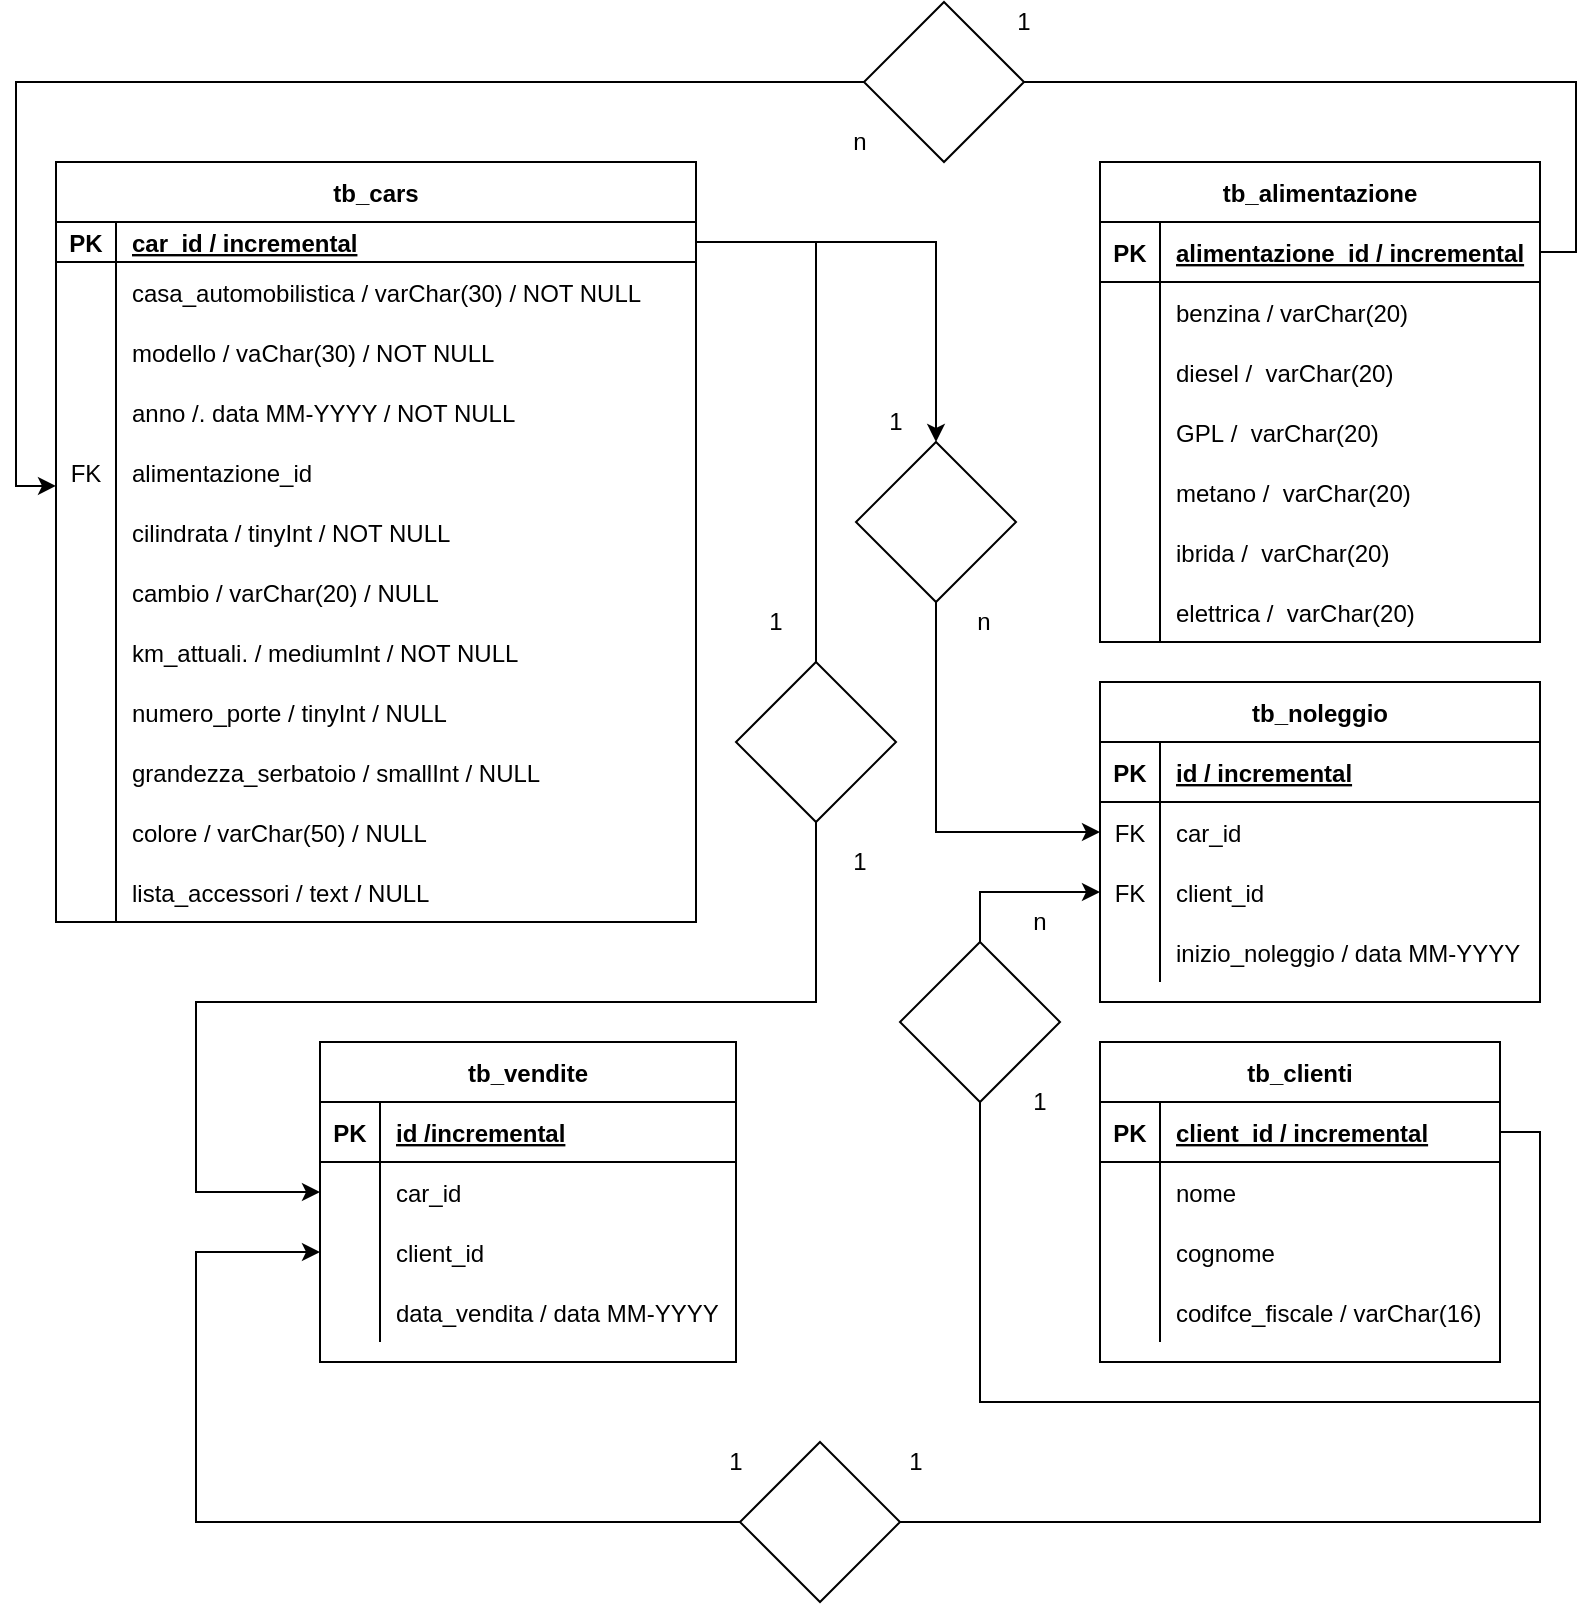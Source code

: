 <mxfile version="14.6.9" type="device"><diagram id="i_upld58C1fn80eftjl0" name="Page-1"><mxGraphModel dx="1186" dy="739" grid="1" gridSize="10" guides="1" tooltips="1" connect="1" arrows="1" fold="1" page="1" pageScale="1" pageWidth="827" pageHeight="1169" math="0" shadow="0"><root><mxCell id="0"/><mxCell id="1" parent="0"/><mxCell id="Pu4DMzSTtp5WKMWbvyy6-1" value="tb_cars" style="shape=table;startSize=30;container=1;collapsible=1;childLayout=tableLayout;fixedRows=1;rowLines=0;fontStyle=1;align=center;resizeLast=1;" parent="1" vertex="1"><mxGeometry x="40" y="160" width="320" height="380" as="geometry"/></mxCell><mxCell id="Pu4DMzSTtp5WKMWbvyy6-2" value="" style="shape=partialRectangle;collapsible=0;dropTarget=0;pointerEvents=0;fillColor=none;top=0;left=0;bottom=1;right=0;points=[[0,0.5],[1,0.5]];portConstraint=eastwest;" parent="Pu4DMzSTtp5WKMWbvyy6-1" vertex="1"><mxGeometry y="30" width="320" height="20" as="geometry"/></mxCell><mxCell id="Pu4DMzSTtp5WKMWbvyy6-3" value="PK" style="shape=partialRectangle;connectable=0;fillColor=none;top=0;left=0;bottom=0;right=0;fontStyle=1;overflow=hidden;" parent="Pu4DMzSTtp5WKMWbvyy6-2" vertex="1"><mxGeometry width="30" height="20" as="geometry"/></mxCell><mxCell id="Pu4DMzSTtp5WKMWbvyy6-4" value="car_id / incremental" style="shape=partialRectangle;connectable=0;fillColor=none;top=0;left=0;bottom=0;right=0;align=left;spacingLeft=6;fontStyle=5;overflow=hidden;" parent="Pu4DMzSTtp5WKMWbvyy6-2" vertex="1"><mxGeometry x="30" width="290" height="20" as="geometry"/></mxCell><mxCell id="Pu4DMzSTtp5WKMWbvyy6-5" value="" style="shape=partialRectangle;collapsible=0;dropTarget=0;pointerEvents=0;fillColor=none;top=0;left=0;bottom=0;right=0;points=[[0,0.5],[1,0.5]];portConstraint=eastwest;" parent="Pu4DMzSTtp5WKMWbvyy6-1" vertex="1"><mxGeometry y="50" width="320" height="30" as="geometry"/></mxCell><mxCell id="Pu4DMzSTtp5WKMWbvyy6-6" value="" style="shape=partialRectangle;connectable=0;fillColor=none;top=0;left=0;bottom=0;right=0;editable=1;overflow=hidden;" parent="Pu4DMzSTtp5WKMWbvyy6-5" vertex="1"><mxGeometry width="30" height="30" as="geometry"/></mxCell><mxCell id="Pu4DMzSTtp5WKMWbvyy6-7" value="casa_automobilistica / varChar(30) / NOT NULL" style="shape=partialRectangle;connectable=0;fillColor=none;top=0;left=0;bottom=0;right=0;align=left;spacingLeft=6;overflow=hidden;" parent="Pu4DMzSTtp5WKMWbvyy6-5" vertex="1"><mxGeometry x="30" width="290" height="30" as="geometry"/></mxCell><mxCell id="Pu4DMzSTtp5WKMWbvyy6-8" value="" style="shape=partialRectangle;collapsible=0;dropTarget=0;pointerEvents=0;fillColor=none;top=0;left=0;bottom=0;right=0;points=[[0,0.5],[1,0.5]];portConstraint=eastwest;" parent="Pu4DMzSTtp5WKMWbvyy6-1" vertex="1"><mxGeometry y="80" width="320" height="30" as="geometry"/></mxCell><mxCell id="Pu4DMzSTtp5WKMWbvyy6-9" value="" style="shape=partialRectangle;connectable=0;fillColor=none;top=0;left=0;bottom=0;right=0;editable=1;overflow=hidden;" parent="Pu4DMzSTtp5WKMWbvyy6-8" vertex="1"><mxGeometry width="30" height="30" as="geometry"/></mxCell><mxCell id="Pu4DMzSTtp5WKMWbvyy6-10" value="modello / vaChar(30) / NOT NULL" style="shape=partialRectangle;connectable=0;fillColor=none;top=0;left=0;bottom=0;right=0;align=left;spacingLeft=6;overflow=hidden;" parent="Pu4DMzSTtp5WKMWbvyy6-8" vertex="1"><mxGeometry x="30" width="290" height="30" as="geometry"/></mxCell><mxCell id="Pu4DMzSTtp5WKMWbvyy6-11" value="" style="shape=partialRectangle;collapsible=0;dropTarget=0;pointerEvents=0;fillColor=none;top=0;left=0;bottom=0;right=0;points=[[0,0.5],[1,0.5]];portConstraint=eastwest;" parent="Pu4DMzSTtp5WKMWbvyy6-1" vertex="1"><mxGeometry y="110" width="320" height="30" as="geometry"/></mxCell><mxCell id="Pu4DMzSTtp5WKMWbvyy6-12" value="" style="shape=partialRectangle;connectable=0;fillColor=none;top=0;left=0;bottom=0;right=0;editable=1;overflow=hidden;" parent="Pu4DMzSTtp5WKMWbvyy6-11" vertex="1"><mxGeometry width="30" height="30" as="geometry"/></mxCell><mxCell id="Pu4DMzSTtp5WKMWbvyy6-13" value="anno /. data MM-YYYY / NOT NULL" style="shape=partialRectangle;connectable=0;fillColor=none;top=0;left=0;bottom=0;right=0;align=left;spacingLeft=6;overflow=hidden;" parent="Pu4DMzSTtp5WKMWbvyy6-11" vertex="1"><mxGeometry x="30" width="290" height="30" as="geometry"/></mxCell><mxCell id="Pu4DMzSTtp5WKMWbvyy6-28" value="" style="shape=partialRectangle;collapsible=0;dropTarget=0;pointerEvents=0;fillColor=none;top=0;left=0;bottom=0;right=0;points=[[0,0.5],[1,0.5]];portConstraint=eastwest;" parent="Pu4DMzSTtp5WKMWbvyy6-1" vertex="1"><mxGeometry y="140" width="320" height="30" as="geometry"/></mxCell><mxCell id="Pu4DMzSTtp5WKMWbvyy6-29" value="FK" style="shape=partialRectangle;connectable=0;fillColor=none;top=0;left=0;bottom=0;right=0;editable=1;overflow=hidden;" parent="Pu4DMzSTtp5WKMWbvyy6-28" vertex="1"><mxGeometry width="30" height="30" as="geometry"/></mxCell><mxCell id="Pu4DMzSTtp5WKMWbvyy6-30" value="alimentazione_id" style="shape=partialRectangle;connectable=0;fillColor=none;top=0;left=0;bottom=0;right=0;align=left;spacingLeft=6;overflow=hidden;" parent="Pu4DMzSTtp5WKMWbvyy6-28" vertex="1"><mxGeometry x="30" width="290" height="30" as="geometry"/></mxCell><mxCell id="Pu4DMzSTtp5WKMWbvyy6-31" value="" style="shape=partialRectangle;collapsible=0;dropTarget=0;pointerEvents=0;fillColor=none;top=0;left=0;bottom=0;right=0;points=[[0,0.5],[1,0.5]];portConstraint=eastwest;" parent="Pu4DMzSTtp5WKMWbvyy6-1" vertex="1"><mxGeometry y="170" width="320" height="30" as="geometry"/></mxCell><mxCell id="Pu4DMzSTtp5WKMWbvyy6-32" value="" style="shape=partialRectangle;connectable=0;fillColor=none;top=0;left=0;bottom=0;right=0;editable=1;overflow=hidden;" parent="Pu4DMzSTtp5WKMWbvyy6-31" vertex="1"><mxGeometry width="30" height="30" as="geometry"/></mxCell><mxCell id="Pu4DMzSTtp5WKMWbvyy6-33" value="cilindrata / tinyInt / NOT NULL" style="shape=partialRectangle;connectable=0;fillColor=none;top=0;left=0;bottom=0;right=0;align=left;spacingLeft=6;overflow=hidden;" parent="Pu4DMzSTtp5WKMWbvyy6-31" vertex="1"><mxGeometry x="30" width="290" height="30" as="geometry"/></mxCell><mxCell id="Pu4DMzSTtp5WKMWbvyy6-34" value="" style="shape=partialRectangle;collapsible=0;dropTarget=0;pointerEvents=0;fillColor=none;top=0;left=0;bottom=0;right=0;points=[[0,0.5],[1,0.5]];portConstraint=eastwest;" parent="Pu4DMzSTtp5WKMWbvyy6-1" vertex="1"><mxGeometry y="200" width="320" height="30" as="geometry"/></mxCell><mxCell id="Pu4DMzSTtp5WKMWbvyy6-35" value="" style="shape=partialRectangle;connectable=0;fillColor=none;top=0;left=0;bottom=0;right=0;editable=1;overflow=hidden;" parent="Pu4DMzSTtp5WKMWbvyy6-34" vertex="1"><mxGeometry width="30" height="30" as="geometry"/></mxCell><mxCell id="Pu4DMzSTtp5WKMWbvyy6-36" value="cambio / varChar(20) / NULL" style="shape=partialRectangle;connectable=0;fillColor=none;top=0;left=0;bottom=0;right=0;align=left;spacingLeft=6;overflow=hidden;" parent="Pu4DMzSTtp5WKMWbvyy6-34" vertex="1"><mxGeometry x="30" width="290" height="30" as="geometry"/></mxCell><mxCell id="Pu4DMzSTtp5WKMWbvyy6-37" value="" style="shape=partialRectangle;collapsible=0;dropTarget=0;pointerEvents=0;fillColor=none;top=0;left=0;bottom=0;right=0;points=[[0,0.5],[1,0.5]];portConstraint=eastwest;" parent="Pu4DMzSTtp5WKMWbvyy6-1" vertex="1"><mxGeometry y="230" width="320" height="30" as="geometry"/></mxCell><mxCell id="Pu4DMzSTtp5WKMWbvyy6-38" value="" style="shape=partialRectangle;connectable=0;fillColor=none;top=0;left=0;bottom=0;right=0;editable=1;overflow=hidden;" parent="Pu4DMzSTtp5WKMWbvyy6-37" vertex="1"><mxGeometry width="30" height="30" as="geometry"/></mxCell><mxCell id="Pu4DMzSTtp5WKMWbvyy6-39" value="km_attuali. / mediumInt / NOT NULL" style="shape=partialRectangle;connectable=0;fillColor=none;top=0;left=0;bottom=0;right=0;align=left;spacingLeft=6;overflow=hidden;" parent="Pu4DMzSTtp5WKMWbvyy6-37" vertex="1"><mxGeometry x="30" width="290" height="30" as="geometry"/></mxCell><mxCell id="Pu4DMzSTtp5WKMWbvyy6-40" value="" style="shape=partialRectangle;collapsible=0;dropTarget=0;pointerEvents=0;fillColor=none;top=0;left=0;bottom=0;right=0;points=[[0,0.5],[1,0.5]];portConstraint=eastwest;" parent="Pu4DMzSTtp5WKMWbvyy6-1" vertex="1"><mxGeometry y="260" width="320" height="30" as="geometry"/></mxCell><mxCell id="Pu4DMzSTtp5WKMWbvyy6-41" value="" style="shape=partialRectangle;connectable=0;fillColor=none;top=0;left=0;bottom=0;right=0;editable=1;overflow=hidden;" parent="Pu4DMzSTtp5WKMWbvyy6-40" vertex="1"><mxGeometry width="30" height="30" as="geometry"/></mxCell><mxCell id="Pu4DMzSTtp5WKMWbvyy6-42" value="numero_porte / tinyInt / NULL" style="shape=partialRectangle;connectable=0;fillColor=none;top=0;left=0;bottom=0;right=0;align=left;spacingLeft=6;overflow=hidden;" parent="Pu4DMzSTtp5WKMWbvyy6-40" vertex="1"><mxGeometry x="30" width="290" height="30" as="geometry"/></mxCell><mxCell id="Pu4DMzSTtp5WKMWbvyy6-43" value="" style="shape=partialRectangle;collapsible=0;dropTarget=0;pointerEvents=0;fillColor=none;top=0;left=0;bottom=0;right=0;points=[[0,0.5],[1,0.5]];portConstraint=eastwest;" parent="Pu4DMzSTtp5WKMWbvyy6-1" vertex="1"><mxGeometry y="290" width="320" height="30" as="geometry"/></mxCell><mxCell id="Pu4DMzSTtp5WKMWbvyy6-44" value="" style="shape=partialRectangle;connectable=0;fillColor=none;top=0;left=0;bottom=0;right=0;editable=1;overflow=hidden;" parent="Pu4DMzSTtp5WKMWbvyy6-43" vertex="1"><mxGeometry width="30" height="30" as="geometry"/></mxCell><mxCell id="Pu4DMzSTtp5WKMWbvyy6-45" value="grandezza_serbatoio / smallInt / NULL" style="shape=partialRectangle;connectable=0;fillColor=none;top=0;left=0;bottom=0;right=0;align=left;spacingLeft=6;overflow=hidden;" parent="Pu4DMzSTtp5WKMWbvyy6-43" vertex="1"><mxGeometry x="30" width="290" height="30" as="geometry"/></mxCell><mxCell id="Pu4DMzSTtp5WKMWbvyy6-46" value="" style="shape=partialRectangle;collapsible=0;dropTarget=0;pointerEvents=0;fillColor=none;top=0;left=0;bottom=0;right=0;points=[[0,0.5],[1,0.5]];portConstraint=eastwest;" parent="Pu4DMzSTtp5WKMWbvyy6-1" vertex="1"><mxGeometry y="320" width="320" height="30" as="geometry"/></mxCell><mxCell id="Pu4DMzSTtp5WKMWbvyy6-47" value="" style="shape=partialRectangle;connectable=0;fillColor=none;top=0;left=0;bottom=0;right=0;editable=1;overflow=hidden;" parent="Pu4DMzSTtp5WKMWbvyy6-46" vertex="1"><mxGeometry width="30" height="30" as="geometry"/></mxCell><mxCell id="Pu4DMzSTtp5WKMWbvyy6-48" value="colore / varChar(50) / NULL" style="shape=partialRectangle;connectable=0;fillColor=none;top=0;left=0;bottom=0;right=0;align=left;spacingLeft=6;overflow=hidden;" parent="Pu4DMzSTtp5WKMWbvyy6-46" vertex="1"><mxGeometry x="30" width="290" height="30" as="geometry"/></mxCell><mxCell id="Pu4DMzSTtp5WKMWbvyy6-49" value="" style="shape=partialRectangle;collapsible=0;dropTarget=0;pointerEvents=0;fillColor=none;top=0;left=0;bottom=0;right=0;points=[[0,0.5],[1,0.5]];portConstraint=eastwest;" parent="Pu4DMzSTtp5WKMWbvyy6-1" vertex="1"><mxGeometry y="350" width="320" height="30" as="geometry"/></mxCell><mxCell id="Pu4DMzSTtp5WKMWbvyy6-50" value="" style="shape=partialRectangle;connectable=0;fillColor=none;top=0;left=0;bottom=0;right=0;editable=1;overflow=hidden;" parent="Pu4DMzSTtp5WKMWbvyy6-49" vertex="1"><mxGeometry width="30" height="30" as="geometry"/></mxCell><mxCell id="Pu4DMzSTtp5WKMWbvyy6-51" value="lista_accessori / text / NULL" style="shape=partialRectangle;connectable=0;fillColor=none;top=0;left=0;bottom=0;right=0;align=left;spacingLeft=6;overflow=hidden;" parent="Pu4DMzSTtp5WKMWbvyy6-49" vertex="1"><mxGeometry x="30" width="290" height="30" as="geometry"/></mxCell><mxCell id="Pu4DMzSTtp5WKMWbvyy6-88" value="tb_alimentazione" style="shape=table;startSize=30;container=1;collapsible=1;childLayout=tableLayout;fixedRows=1;rowLines=0;fontStyle=1;align=center;resizeLast=1;" parent="1" vertex="1"><mxGeometry x="562" y="160" width="220" height="240" as="geometry"/></mxCell><mxCell id="Pu4DMzSTtp5WKMWbvyy6-89" value="" style="shape=partialRectangle;collapsible=0;dropTarget=0;pointerEvents=0;fillColor=none;top=0;left=0;bottom=1;right=0;points=[[0,0.5],[1,0.5]];portConstraint=eastwest;" parent="Pu4DMzSTtp5WKMWbvyy6-88" vertex="1"><mxGeometry y="30" width="220" height="30" as="geometry"/></mxCell><mxCell id="Pu4DMzSTtp5WKMWbvyy6-90" value="PK" style="shape=partialRectangle;connectable=0;fillColor=none;top=0;left=0;bottom=0;right=0;fontStyle=1;overflow=hidden;" parent="Pu4DMzSTtp5WKMWbvyy6-89" vertex="1"><mxGeometry width="30" height="30" as="geometry"/></mxCell><mxCell id="Pu4DMzSTtp5WKMWbvyy6-91" value="alimentazione_id / incremental" style="shape=partialRectangle;connectable=0;fillColor=none;top=0;left=0;bottom=0;right=0;align=left;spacingLeft=6;fontStyle=5;overflow=hidden;" parent="Pu4DMzSTtp5WKMWbvyy6-89" vertex="1"><mxGeometry x="30" width="190" height="30" as="geometry"/></mxCell><mxCell id="Pu4DMzSTtp5WKMWbvyy6-92" value="" style="shape=partialRectangle;collapsible=0;dropTarget=0;pointerEvents=0;fillColor=none;top=0;left=0;bottom=0;right=0;points=[[0,0.5],[1,0.5]];portConstraint=eastwest;" parent="Pu4DMzSTtp5WKMWbvyy6-88" vertex="1"><mxGeometry y="60" width="220" height="30" as="geometry"/></mxCell><mxCell id="Pu4DMzSTtp5WKMWbvyy6-93" value="" style="shape=partialRectangle;connectable=0;fillColor=none;top=0;left=0;bottom=0;right=0;editable=1;overflow=hidden;" parent="Pu4DMzSTtp5WKMWbvyy6-92" vertex="1"><mxGeometry width="30" height="30" as="geometry"/></mxCell><mxCell id="Pu4DMzSTtp5WKMWbvyy6-94" value="benzina / varChar(20)" style="shape=partialRectangle;connectable=0;fillColor=none;top=0;left=0;bottom=0;right=0;align=left;spacingLeft=6;overflow=hidden;" parent="Pu4DMzSTtp5WKMWbvyy6-92" vertex="1"><mxGeometry x="30" width="190" height="30" as="geometry"/></mxCell><mxCell id="Pu4DMzSTtp5WKMWbvyy6-95" value="" style="shape=partialRectangle;collapsible=0;dropTarget=0;pointerEvents=0;fillColor=none;top=0;left=0;bottom=0;right=0;points=[[0,0.5],[1,0.5]];portConstraint=eastwest;" parent="Pu4DMzSTtp5WKMWbvyy6-88" vertex="1"><mxGeometry y="90" width="220" height="30" as="geometry"/></mxCell><mxCell id="Pu4DMzSTtp5WKMWbvyy6-96" value="" style="shape=partialRectangle;connectable=0;fillColor=none;top=0;left=0;bottom=0;right=0;editable=1;overflow=hidden;" parent="Pu4DMzSTtp5WKMWbvyy6-95" vertex="1"><mxGeometry width="30" height="30" as="geometry"/></mxCell><mxCell id="Pu4DMzSTtp5WKMWbvyy6-97" value="diesel /  varChar(20)" style="shape=partialRectangle;connectable=0;fillColor=none;top=0;left=0;bottom=0;right=0;align=left;spacingLeft=6;overflow=hidden;" parent="Pu4DMzSTtp5WKMWbvyy6-95" vertex="1"><mxGeometry x="30" width="190" height="30" as="geometry"/></mxCell><mxCell id="Pu4DMzSTtp5WKMWbvyy6-98" value="" style="shape=partialRectangle;collapsible=0;dropTarget=0;pointerEvents=0;fillColor=none;top=0;left=0;bottom=0;right=0;points=[[0,0.5],[1,0.5]];portConstraint=eastwest;" parent="Pu4DMzSTtp5WKMWbvyy6-88" vertex="1"><mxGeometry y="120" width="220" height="30" as="geometry"/></mxCell><mxCell id="Pu4DMzSTtp5WKMWbvyy6-99" value="" style="shape=partialRectangle;connectable=0;fillColor=none;top=0;left=0;bottom=0;right=0;editable=1;overflow=hidden;" parent="Pu4DMzSTtp5WKMWbvyy6-98" vertex="1"><mxGeometry width="30" height="30" as="geometry"/></mxCell><mxCell id="Pu4DMzSTtp5WKMWbvyy6-100" value="GPL /  varChar(20)" style="shape=partialRectangle;connectable=0;fillColor=none;top=0;left=0;bottom=0;right=0;align=left;spacingLeft=6;overflow=hidden;" parent="Pu4DMzSTtp5WKMWbvyy6-98" vertex="1"><mxGeometry x="30" width="190" height="30" as="geometry"/></mxCell><mxCell id="Pu4DMzSTtp5WKMWbvyy6-102" value="" style="shape=partialRectangle;collapsible=0;dropTarget=0;pointerEvents=0;fillColor=none;top=0;left=0;bottom=0;right=0;points=[[0,0.5],[1,0.5]];portConstraint=eastwest;" parent="Pu4DMzSTtp5WKMWbvyy6-88" vertex="1"><mxGeometry y="150" width="220" height="30" as="geometry"/></mxCell><mxCell id="Pu4DMzSTtp5WKMWbvyy6-103" value="" style="shape=partialRectangle;connectable=0;fillColor=none;top=0;left=0;bottom=0;right=0;editable=1;overflow=hidden;" parent="Pu4DMzSTtp5WKMWbvyy6-102" vertex="1"><mxGeometry width="30" height="30" as="geometry"/></mxCell><mxCell id="Pu4DMzSTtp5WKMWbvyy6-104" value="metano /  varChar(20)" style="shape=partialRectangle;connectable=0;fillColor=none;top=0;left=0;bottom=0;right=0;align=left;spacingLeft=6;overflow=hidden;" parent="Pu4DMzSTtp5WKMWbvyy6-102" vertex="1"><mxGeometry x="30" width="190" height="30" as="geometry"/></mxCell><mxCell id="Pu4DMzSTtp5WKMWbvyy6-105" value="" style="shape=partialRectangle;collapsible=0;dropTarget=0;pointerEvents=0;fillColor=none;top=0;left=0;bottom=0;right=0;points=[[0,0.5],[1,0.5]];portConstraint=eastwest;" parent="Pu4DMzSTtp5WKMWbvyy6-88" vertex="1"><mxGeometry y="180" width="220" height="30" as="geometry"/></mxCell><mxCell id="Pu4DMzSTtp5WKMWbvyy6-106" value="" style="shape=partialRectangle;connectable=0;fillColor=none;top=0;left=0;bottom=0;right=0;editable=1;overflow=hidden;" parent="Pu4DMzSTtp5WKMWbvyy6-105" vertex="1"><mxGeometry width="30" height="30" as="geometry"/></mxCell><mxCell id="Pu4DMzSTtp5WKMWbvyy6-107" value="ibrida /  varChar(20)" style="shape=partialRectangle;connectable=0;fillColor=none;top=0;left=0;bottom=0;right=0;align=left;spacingLeft=6;overflow=hidden;" parent="Pu4DMzSTtp5WKMWbvyy6-105" vertex="1"><mxGeometry x="30" width="190" height="30" as="geometry"/></mxCell><mxCell id="Pu4DMzSTtp5WKMWbvyy6-108" value="" style="shape=partialRectangle;collapsible=0;dropTarget=0;pointerEvents=0;fillColor=none;top=0;left=0;bottom=0;right=0;points=[[0,0.5],[1,0.5]];portConstraint=eastwest;" parent="Pu4DMzSTtp5WKMWbvyy6-88" vertex="1"><mxGeometry y="210" width="220" height="30" as="geometry"/></mxCell><mxCell id="Pu4DMzSTtp5WKMWbvyy6-109" value="" style="shape=partialRectangle;connectable=0;fillColor=none;top=0;left=0;bottom=0;right=0;editable=1;overflow=hidden;" parent="Pu4DMzSTtp5WKMWbvyy6-108" vertex="1"><mxGeometry width="30" height="30" as="geometry"/></mxCell><mxCell id="Pu4DMzSTtp5WKMWbvyy6-110" value="elettrica /  varChar(20)" style="shape=partialRectangle;connectable=0;fillColor=none;top=0;left=0;bottom=0;right=0;align=left;spacingLeft=6;overflow=hidden;" parent="Pu4DMzSTtp5WKMWbvyy6-108" vertex="1"><mxGeometry x="30" width="190" height="30" as="geometry"/></mxCell><mxCell id="Pu4DMzSTtp5WKMWbvyy6-113" value="1" style="text;html=1;strokeColor=none;fillColor=none;align=center;verticalAlign=middle;whiteSpace=wrap;rounded=0;" parent="1" vertex="1"><mxGeometry x="504" y="80" width="40" height="20" as="geometry"/></mxCell><mxCell id="Pu4DMzSTtp5WKMWbvyy6-114" value="n" style="text;html=1;strokeColor=none;fillColor=none;align=center;verticalAlign=middle;whiteSpace=wrap;rounded=0;" parent="1" vertex="1"><mxGeometry x="422" y="140" width="40" height="20" as="geometry"/></mxCell><mxCell id="Pu4DMzSTtp5WKMWbvyy6-129" value="tb_clienti" style="shape=table;startSize=30;container=1;collapsible=1;childLayout=tableLayout;fixedRows=1;rowLines=0;fontStyle=1;align=center;resizeLast=1;" parent="1" vertex="1"><mxGeometry x="562" y="600" width="200" height="160" as="geometry"/></mxCell><mxCell id="Pu4DMzSTtp5WKMWbvyy6-130" value="" style="shape=partialRectangle;collapsible=0;dropTarget=0;pointerEvents=0;fillColor=none;top=0;left=0;bottom=1;right=0;points=[[0,0.5],[1,0.5]];portConstraint=eastwest;" parent="Pu4DMzSTtp5WKMWbvyy6-129" vertex="1"><mxGeometry y="30" width="200" height="30" as="geometry"/></mxCell><mxCell id="Pu4DMzSTtp5WKMWbvyy6-131" value="PK" style="shape=partialRectangle;connectable=0;fillColor=none;top=0;left=0;bottom=0;right=0;fontStyle=1;overflow=hidden;" parent="Pu4DMzSTtp5WKMWbvyy6-130" vertex="1"><mxGeometry width="30" height="30" as="geometry"/></mxCell><mxCell id="Pu4DMzSTtp5WKMWbvyy6-132" value="client_id / incremental" style="shape=partialRectangle;connectable=0;fillColor=none;top=0;left=0;bottom=0;right=0;align=left;spacingLeft=6;fontStyle=5;overflow=hidden;" parent="Pu4DMzSTtp5WKMWbvyy6-130" vertex="1"><mxGeometry x="30" width="170" height="30" as="geometry"/></mxCell><mxCell id="Pu4DMzSTtp5WKMWbvyy6-133" value="" style="shape=partialRectangle;collapsible=0;dropTarget=0;pointerEvents=0;fillColor=none;top=0;left=0;bottom=0;right=0;points=[[0,0.5],[1,0.5]];portConstraint=eastwest;" parent="Pu4DMzSTtp5WKMWbvyy6-129" vertex="1"><mxGeometry y="60" width="200" height="30" as="geometry"/></mxCell><mxCell id="Pu4DMzSTtp5WKMWbvyy6-134" value="" style="shape=partialRectangle;connectable=0;fillColor=none;top=0;left=0;bottom=0;right=0;editable=1;overflow=hidden;" parent="Pu4DMzSTtp5WKMWbvyy6-133" vertex="1"><mxGeometry width="30" height="30" as="geometry"/></mxCell><mxCell id="Pu4DMzSTtp5WKMWbvyy6-135" value="nome" style="shape=partialRectangle;connectable=0;fillColor=none;top=0;left=0;bottom=0;right=0;align=left;spacingLeft=6;overflow=hidden;" parent="Pu4DMzSTtp5WKMWbvyy6-133" vertex="1"><mxGeometry x="30" width="170" height="30" as="geometry"/></mxCell><mxCell id="Pu4DMzSTtp5WKMWbvyy6-136" value="" style="shape=partialRectangle;collapsible=0;dropTarget=0;pointerEvents=0;fillColor=none;top=0;left=0;bottom=0;right=0;points=[[0,0.5],[1,0.5]];portConstraint=eastwest;" parent="Pu4DMzSTtp5WKMWbvyy6-129" vertex="1"><mxGeometry y="90" width="200" height="30" as="geometry"/></mxCell><mxCell id="Pu4DMzSTtp5WKMWbvyy6-137" value="" style="shape=partialRectangle;connectable=0;fillColor=none;top=0;left=0;bottom=0;right=0;editable=1;overflow=hidden;" parent="Pu4DMzSTtp5WKMWbvyy6-136" vertex="1"><mxGeometry width="30" height="30" as="geometry"/></mxCell><mxCell id="Pu4DMzSTtp5WKMWbvyy6-138" value="cognome" style="shape=partialRectangle;connectable=0;fillColor=none;top=0;left=0;bottom=0;right=0;align=left;spacingLeft=6;overflow=hidden;" parent="Pu4DMzSTtp5WKMWbvyy6-136" vertex="1"><mxGeometry x="30" width="170" height="30" as="geometry"/></mxCell><mxCell id="Pu4DMzSTtp5WKMWbvyy6-139" value="" style="shape=partialRectangle;collapsible=0;dropTarget=0;pointerEvents=0;fillColor=none;top=0;left=0;bottom=0;right=0;points=[[0,0.5],[1,0.5]];portConstraint=eastwest;" parent="Pu4DMzSTtp5WKMWbvyy6-129" vertex="1"><mxGeometry y="120" width="200" height="30" as="geometry"/></mxCell><mxCell id="Pu4DMzSTtp5WKMWbvyy6-140" value="" style="shape=partialRectangle;connectable=0;fillColor=none;top=0;left=0;bottom=0;right=0;editable=1;overflow=hidden;" parent="Pu4DMzSTtp5WKMWbvyy6-139" vertex="1"><mxGeometry width="30" height="30" as="geometry"/></mxCell><mxCell id="Pu4DMzSTtp5WKMWbvyy6-141" value="codifce_fiscale / varChar(16)" style="shape=partialRectangle;connectable=0;fillColor=none;top=0;left=0;bottom=0;right=0;align=left;spacingLeft=6;overflow=hidden;" parent="Pu4DMzSTtp5WKMWbvyy6-139" vertex="1"><mxGeometry x="30" width="170" height="30" as="geometry"/></mxCell><mxCell id="Pu4DMzSTtp5WKMWbvyy6-142" value="tb_noleggio" style="shape=table;startSize=30;container=1;collapsible=1;childLayout=tableLayout;fixedRows=1;rowLines=0;fontStyle=1;align=center;resizeLast=1;" parent="1" vertex="1"><mxGeometry x="562" y="420" width="220" height="160" as="geometry"/></mxCell><mxCell id="Pu4DMzSTtp5WKMWbvyy6-143" value="" style="shape=partialRectangle;collapsible=0;dropTarget=0;pointerEvents=0;fillColor=none;top=0;left=0;bottom=1;right=0;points=[[0,0.5],[1,0.5]];portConstraint=eastwest;" parent="Pu4DMzSTtp5WKMWbvyy6-142" vertex="1"><mxGeometry y="30" width="220" height="30" as="geometry"/></mxCell><mxCell id="Pu4DMzSTtp5WKMWbvyy6-144" value="PK" style="shape=partialRectangle;connectable=0;fillColor=none;top=0;left=0;bottom=0;right=0;fontStyle=1;overflow=hidden;" parent="Pu4DMzSTtp5WKMWbvyy6-143" vertex="1"><mxGeometry width="30" height="30" as="geometry"/></mxCell><mxCell id="Pu4DMzSTtp5WKMWbvyy6-145" value="id / incremental" style="shape=partialRectangle;connectable=0;fillColor=none;top=0;left=0;bottom=0;right=0;align=left;spacingLeft=6;fontStyle=5;overflow=hidden;" parent="Pu4DMzSTtp5WKMWbvyy6-143" vertex="1"><mxGeometry x="30" width="190" height="30" as="geometry"/></mxCell><mxCell id="Pu4DMzSTtp5WKMWbvyy6-146" value="" style="shape=partialRectangle;collapsible=0;dropTarget=0;pointerEvents=0;fillColor=none;top=0;left=0;bottom=0;right=0;points=[[0,0.5],[1,0.5]];portConstraint=eastwest;" parent="Pu4DMzSTtp5WKMWbvyy6-142" vertex="1"><mxGeometry y="60" width="220" height="30" as="geometry"/></mxCell><mxCell id="Pu4DMzSTtp5WKMWbvyy6-147" value="FK" style="shape=partialRectangle;connectable=0;fillColor=none;top=0;left=0;bottom=0;right=0;editable=1;overflow=hidden;" parent="Pu4DMzSTtp5WKMWbvyy6-146" vertex="1"><mxGeometry width="30" height="30" as="geometry"/></mxCell><mxCell id="Pu4DMzSTtp5WKMWbvyy6-148" value="car_id" style="shape=partialRectangle;connectable=0;fillColor=none;top=0;left=0;bottom=0;right=0;align=left;spacingLeft=6;overflow=hidden;" parent="Pu4DMzSTtp5WKMWbvyy6-146" vertex="1"><mxGeometry x="30" width="190" height="30" as="geometry"/></mxCell><mxCell id="Pu4DMzSTtp5WKMWbvyy6-149" value="" style="shape=partialRectangle;collapsible=0;dropTarget=0;pointerEvents=0;fillColor=none;top=0;left=0;bottom=0;right=0;points=[[0,0.5],[1,0.5]];portConstraint=eastwest;" parent="Pu4DMzSTtp5WKMWbvyy6-142" vertex="1"><mxGeometry y="90" width="220" height="30" as="geometry"/></mxCell><mxCell id="Pu4DMzSTtp5WKMWbvyy6-150" value="FK" style="shape=partialRectangle;connectable=0;fillColor=none;top=0;left=0;bottom=0;right=0;editable=1;overflow=hidden;" parent="Pu4DMzSTtp5WKMWbvyy6-149" vertex="1"><mxGeometry width="30" height="30" as="geometry"/></mxCell><mxCell id="Pu4DMzSTtp5WKMWbvyy6-151" value="client_id" style="shape=partialRectangle;connectable=0;fillColor=none;top=0;left=0;bottom=0;right=0;align=left;spacingLeft=6;overflow=hidden;" parent="Pu4DMzSTtp5WKMWbvyy6-149" vertex="1"><mxGeometry x="30" width="190" height="30" as="geometry"/></mxCell><mxCell id="Pu4DMzSTtp5WKMWbvyy6-152" value="" style="shape=partialRectangle;collapsible=0;dropTarget=0;pointerEvents=0;fillColor=none;top=0;left=0;bottom=0;right=0;points=[[0,0.5],[1,0.5]];portConstraint=eastwest;" parent="Pu4DMzSTtp5WKMWbvyy6-142" vertex="1"><mxGeometry y="120" width="220" height="30" as="geometry"/></mxCell><mxCell id="Pu4DMzSTtp5WKMWbvyy6-153" value="" style="shape=partialRectangle;connectable=0;fillColor=none;top=0;left=0;bottom=0;right=0;editable=1;overflow=hidden;" parent="Pu4DMzSTtp5WKMWbvyy6-152" vertex="1"><mxGeometry width="30" height="30" as="geometry"/></mxCell><mxCell id="Pu4DMzSTtp5WKMWbvyy6-154" value="inizio_noleggio / data MM-YYYY" style="shape=partialRectangle;connectable=0;fillColor=none;top=0;left=0;bottom=0;right=0;align=left;spacingLeft=6;overflow=hidden;" parent="Pu4DMzSTtp5WKMWbvyy6-152" vertex="1"><mxGeometry x="30" width="190" height="30" as="geometry"/></mxCell><mxCell id="Pu4DMzSTtp5WKMWbvyy6-155" style="edgeStyle=orthogonalEdgeStyle;rounded=0;orthogonalLoop=1;jettySize=auto;html=1;exitX=1;exitY=0.5;exitDx=0;exitDy=0;entryX=0;entryY=0.5;entryDx=0;entryDy=0;" parent="1" source="Pu4DMzSTtp5WKMWbvyy6-130" target="Pu4DMzSTtp5WKMWbvyy6-149" edge="1"><mxGeometry relative="1" as="geometry"><Array as="points"><mxPoint x="782" y="645"/><mxPoint x="782" y="780"/><mxPoint x="502" y="780"/><mxPoint x="502" y="525"/></Array></mxGeometry></mxCell><mxCell id="Pu4DMzSTtp5WKMWbvyy6-162" value="1" style="text;html=1;strokeColor=none;fillColor=none;align=center;verticalAlign=middle;whiteSpace=wrap;rounded=0;" parent="1" vertex="1"><mxGeometry x="440" y="280" width="40" height="20" as="geometry"/></mxCell><mxCell id="Pu4DMzSTtp5WKMWbvyy6-164" value="n" style="text;html=1;strokeColor=none;fillColor=none;align=center;verticalAlign=middle;whiteSpace=wrap;rounded=0;" parent="1" vertex="1"><mxGeometry x="484" y="380" width="40" height="20" as="geometry"/></mxCell><mxCell id="Pu4DMzSTtp5WKMWbvyy6-165" value="" style="rhombus;whiteSpace=wrap;html=1;" parent="1" vertex="1"><mxGeometry x="462" y="550" width="80" height="80" as="geometry"/></mxCell><mxCell id="Pu4DMzSTtp5WKMWbvyy6-166" value="1" style="text;html=1;strokeColor=none;fillColor=none;align=center;verticalAlign=middle;whiteSpace=wrap;rounded=0;" parent="1" vertex="1"><mxGeometry x="512" y="620" width="40" height="20" as="geometry"/></mxCell><mxCell id="Pu4DMzSTtp5WKMWbvyy6-167" value="n" style="text;html=1;strokeColor=none;fillColor=none;align=center;verticalAlign=middle;whiteSpace=wrap;rounded=0;" parent="1" vertex="1"><mxGeometry x="512" y="530" width="40" height="20" as="geometry"/></mxCell><mxCell id="Pu4DMzSTtp5WKMWbvyy6-168" value="tb_vendite" style="shape=table;startSize=30;container=1;collapsible=1;childLayout=tableLayout;fixedRows=1;rowLines=0;fontStyle=1;align=center;resizeLast=1;" parent="1" vertex="1"><mxGeometry x="172" y="600" width="208" height="160" as="geometry"/></mxCell><mxCell id="Pu4DMzSTtp5WKMWbvyy6-169" value="" style="shape=partialRectangle;collapsible=0;dropTarget=0;pointerEvents=0;fillColor=none;top=0;left=0;bottom=1;right=0;points=[[0,0.5],[1,0.5]];portConstraint=eastwest;" parent="Pu4DMzSTtp5WKMWbvyy6-168" vertex="1"><mxGeometry y="30" width="208" height="30" as="geometry"/></mxCell><mxCell id="Pu4DMzSTtp5WKMWbvyy6-170" value="PK" style="shape=partialRectangle;connectable=0;fillColor=none;top=0;left=0;bottom=0;right=0;fontStyle=1;overflow=hidden;" parent="Pu4DMzSTtp5WKMWbvyy6-169" vertex="1"><mxGeometry width="30" height="30" as="geometry"/></mxCell><mxCell id="Pu4DMzSTtp5WKMWbvyy6-171" value="id /incremental" style="shape=partialRectangle;connectable=0;fillColor=none;top=0;left=0;bottom=0;right=0;align=left;spacingLeft=6;fontStyle=5;overflow=hidden;" parent="Pu4DMzSTtp5WKMWbvyy6-169" vertex="1"><mxGeometry x="30" width="178" height="30" as="geometry"/></mxCell><mxCell id="Pu4DMzSTtp5WKMWbvyy6-172" value="" style="shape=partialRectangle;collapsible=0;dropTarget=0;pointerEvents=0;fillColor=none;top=0;left=0;bottom=0;right=0;points=[[0,0.5],[1,0.5]];portConstraint=eastwest;" parent="Pu4DMzSTtp5WKMWbvyy6-168" vertex="1"><mxGeometry y="60" width="208" height="30" as="geometry"/></mxCell><mxCell id="Pu4DMzSTtp5WKMWbvyy6-173" value="" style="shape=partialRectangle;connectable=0;fillColor=none;top=0;left=0;bottom=0;right=0;editable=1;overflow=hidden;" parent="Pu4DMzSTtp5WKMWbvyy6-172" vertex="1"><mxGeometry width="30" height="30" as="geometry"/></mxCell><mxCell id="Pu4DMzSTtp5WKMWbvyy6-174" value="car_id" style="shape=partialRectangle;connectable=0;fillColor=none;top=0;left=0;bottom=0;right=0;align=left;spacingLeft=6;overflow=hidden;" parent="Pu4DMzSTtp5WKMWbvyy6-172" vertex="1"><mxGeometry x="30" width="178" height="30" as="geometry"/></mxCell><mxCell id="Pu4DMzSTtp5WKMWbvyy6-175" value="" style="shape=partialRectangle;collapsible=0;dropTarget=0;pointerEvents=0;fillColor=none;top=0;left=0;bottom=0;right=0;points=[[0,0.5],[1,0.5]];portConstraint=eastwest;" parent="Pu4DMzSTtp5WKMWbvyy6-168" vertex="1"><mxGeometry y="90" width="208" height="30" as="geometry"/></mxCell><mxCell id="Pu4DMzSTtp5WKMWbvyy6-176" value="" style="shape=partialRectangle;connectable=0;fillColor=none;top=0;left=0;bottom=0;right=0;editable=1;overflow=hidden;" parent="Pu4DMzSTtp5WKMWbvyy6-175" vertex="1"><mxGeometry width="30" height="30" as="geometry"/></mxCell><mxCell id="Pu4DMzSTtp5WKMWbvyy6-177" value="client_id" style="shape=partialRectangle;connectable=0;fillColor=none;top=0;left=0;bottom=0;right=0;align=left;spacingLeft=6;overflow=hidden;" parent="Pu4DMzSTtp5WKMWbvyy6-175" vertex="1"><mxGeometry x="30" width="178" height="30" as="geometry"/></mxCell><mxCell id="Pu4DMzSTtp5WKMWbvyy6-178" value="" style="shape=partialRectangle;collapsible=0;dropTarget=0;pointerEvents=0;fillColor=none;top=0;left=0;bottom=0;right=0;points=[[0,0.5],[1,0.5]];portConstraint=eastwest;" parent="Pu4DMzSTtp5WKMWbvyy6-168" vertex="1"><mxGeometry y="120" width="208" height="30" as="geometry"/></mxCell><mxCell id="Pu4DMzSTtp5WKMWbvyy6-179" value="" style="shape=partialRectangle;connectable=0;fillColor=none;top=0;left=0;bottom=0;right=0;editable=1;overflow=hidden;" parent="Pu4DMzSTtp5WKMWbvyy6-178" vertex="1"><mxGeometry width="30" height="30" as="geometry"/></mxCell><mxCell id="Pu4DMzSTtp5WKMWbvyy6-180" value="data_vendita / data MM-YYYY" style="shape=partialRectangle;connectable=0;fillColor=none;top=0;left=0;bottom=0;right=0;align=left;spacingLeft=6;overflow=hidden;" parent="Pu4DMzSTtp5WKMWbvyy6-178" vertex="1"><mxGeometry x="30" width="178" height="30" as="geometry"/></mxCell><mxCell id="Pu4DMzSTtp5WKMWbvyy6-182" style="edgeStyle=orthogonalEdgeStyle;rounded=0;orthogonalLoop=1;jettySize=auto;html=1;exitX=1;exitY=0.5;exitDx=0;exitDy=0;entryX=0;entryY=0.733;entryDx=0;entryDy=0;entryPerimeter=0;startArrow=none;" parent="1" source="Pu4DMzSTtp5WKMWbvyy6-111" target="Pu4DMzSTtp5WKMWbvyy6-28" edge="1"><mxGeometry relative="1" as="geometry"><Array as="points"><mxPoint x="20" y="120"/><mxPoint x="20" y="322"/></Array></mxGeometry></mxCell><mxCell id="Pu4DMzSTtp5WKMWbvyy6-111" value="" style="rhombus;whiteSpace=wrap;html=1;" parent="1" vertex="1"><mxGeometry x="444" y="80" width="80" height="80" as="geometry"/></mxCell><mxCell id="Pu4DMzSTtp5WKMWbvyy6-183" value="" style="edgeStyle=orthogonalEdgeStyle;rounded=0;orthogonalLoop=1;jettySize=auto;html=1;exitX=1;exitY=0.5;exitDx=0;exitDy=0;entryX=1;entryY=0.5;entryDx=0;entryDy=0;endArrow=none;" parent="1" source="Pu4DMzSTtp5WKMWbvyy6-89" target="Pu4DMzSTtp5WKMWbvyy6-111" edge="1"><mxGeometry relative="1" as="geometry"><mxPoint x="784" y="245" as="sourcePoint"/><mxPoint x="44" y="361.99" as="targetPoint"/><Array as="points"><mxPoint x="800" y="205"/><mxPoint x="800" y="120"/></Array></mxGeometry></mxCell><mxCell id="Pu4DMzSTtp5WKMWbvyy6-190" style="edgeStyle=orthogonalEdgeStyle;rounded=0;orthogonalLoop=1;jettySize=auto;html=1;exitX=0.5;exitY=1;exitDx=0;exitDy=0;entryX=0;entryY=0.5;entryDx=0;entryDy=0;" parent="1" source="Pu4DMzSTtp5WKMWbvyy6-188" target="Pu4DMzSTtp5WKMWbvyy6-146" edge="1"><mxGeometry relative="1" as="geometry"/></mxCell><mxCell id="Pu4DMzSTtp5WKMWbvyy6-188" value="" style="rhombus;whiteSpace=wrap;html=1;" parent="1" vertex="1"><mxGeometry x="440" y="300" width="80" height="80" as="geometry"/></mxCell><mxCell id="Pu4DMzSTtp5WKMWbvyy6-189" style="edgeStyle=orthogonalEdgeStyle;rounded=0;orthogonalLoop=1;jettySize=auto;html=1;exitX=1;exitY=0.5;exitDx=0;exitDy=0;entryX=0.5;entryY=0;entryDx=0;entryDy=0;" parent="1" source="Pu4DMzSTtp5WKMWbvyy6-2" target="Pu4DMzSTtp5WKMWbvyy6-188" edge="1"><mxGeometry relative="1" as="geometry"/></mxCell><mxCell id="Pu4DMzSTtp5WKMWbvyy6-191" style="edgeStyle=orthogonalEdgeStyle;rounded=0;orthogonalLoop=1;jettySize=auto;html=1;exitX=1;exitY=0.5;exitDx=0;exitDy=0;entryX=0;entryY=0.5;entryDx=0;entryDy=0;" parent="1" source="Pu4DMzSTtp5WKMWbvyy6-2" target="Pu4DMzSTtp5WKMWbvyy6-172" edge="1"><mxGeometry relative="1" as="geometry"><Array as="points"><mxPoint x="420" y="200"/><mxPoint x="420" y="580"/><mxPoint x="110" y="580"/><mxPoint x="110" y="675"/></Array></mxGeometry></mxCell><mxCell id="Pu4DMzSTtp5WKMWbvyy6-192" style="edgeStyle=orthogonalEdgeStyle;rounded=0;orthogonalLoop=1;jettySize=auto;html=1;exitX=1;exitY=0.5;exitDx=0;exitDy=0;entryX=0;entryY=0.5;entryDx=0;entryDy=0;" parent="1" source="Pu4DMzSTtp5WKMWbvyy6-130" target="Pu4DMzSTtp5WKMWbvyy6-175" edge="1"><mxGeometry relative="1" as="geometry"><Array as="points"><mxPoint x="782" y="645"/><mxPoint x="782" y="840"/><mxPoint x="110" y="840"/><mxPoint x="110" y="705"/></Array></mxGeometry></mxCell><mxCell id="Pu4DMzSTtp5WKMWbvyy6-193" value="" style="rhombus;whiteSpace=wrap;html=1;" parent="1" vertex="1"><mxGeometry x="380" y="410" width="80" height="80" as="geometry"/></mxCell><mxCell id="Pu4DMzSTtp5WKMWbvyy6-194" value="1" style="text;html=1;strokeColor=none;fillColor=none;align=center;verticalAlign=middle;whiteSpace=wrap;rounded=0;" parent="1" vertex="1"><mxGeometry x="380" y="380" width="40" height="20" as="geometry"/></mxCell><mxCell id="Pu4DMzSTtp5WKMWbvyy6-197" value="" style="rhombus;whiteSpace=wrap;html=1;" parent="1" vertex="1"><mxGeometry x="382" y="800" width="80" height="80" as="geometry"/></mxCell><mxCell id="Pu4DMzSTtp5WKMWbvyy6-198" value="1" style="text;html=1;strokeColor=none;fillColor=none;align=center;verticalAlign=middle;whiteSpace=wrap;rounded=0;" parent="1" vertex="1"><mxGeometry x="450" y="800" width="40" height="20" as="geometry"/></mxCell><mxCell id="Pu4DMzSTtp5WKMWbvyy6-199" value="1" style="text;html=1;strokeColor=none;fillColor=none;align=center;verticalAlign=middle;whiteSpace=wrap;rounded=0;" parent="1" vertex="1"><mxGeometry x="360" y="800" width="40" height="20" as="geometry"/></mxCell><mxCell id="Pu4DMzSTtp5WKMWbvyy6-200" value="1" style="text;html=1;strokeColor=none;fillColor=none;align=center;verticalAlign=middle;whiteSpace=wrap;rounded=0;" parent="1" vertex="1"><mxGeometry x="422" y="500" width="40" height="20" as="geometry"/></mxCell></root></mxGraphModel></diagram></mxfile>